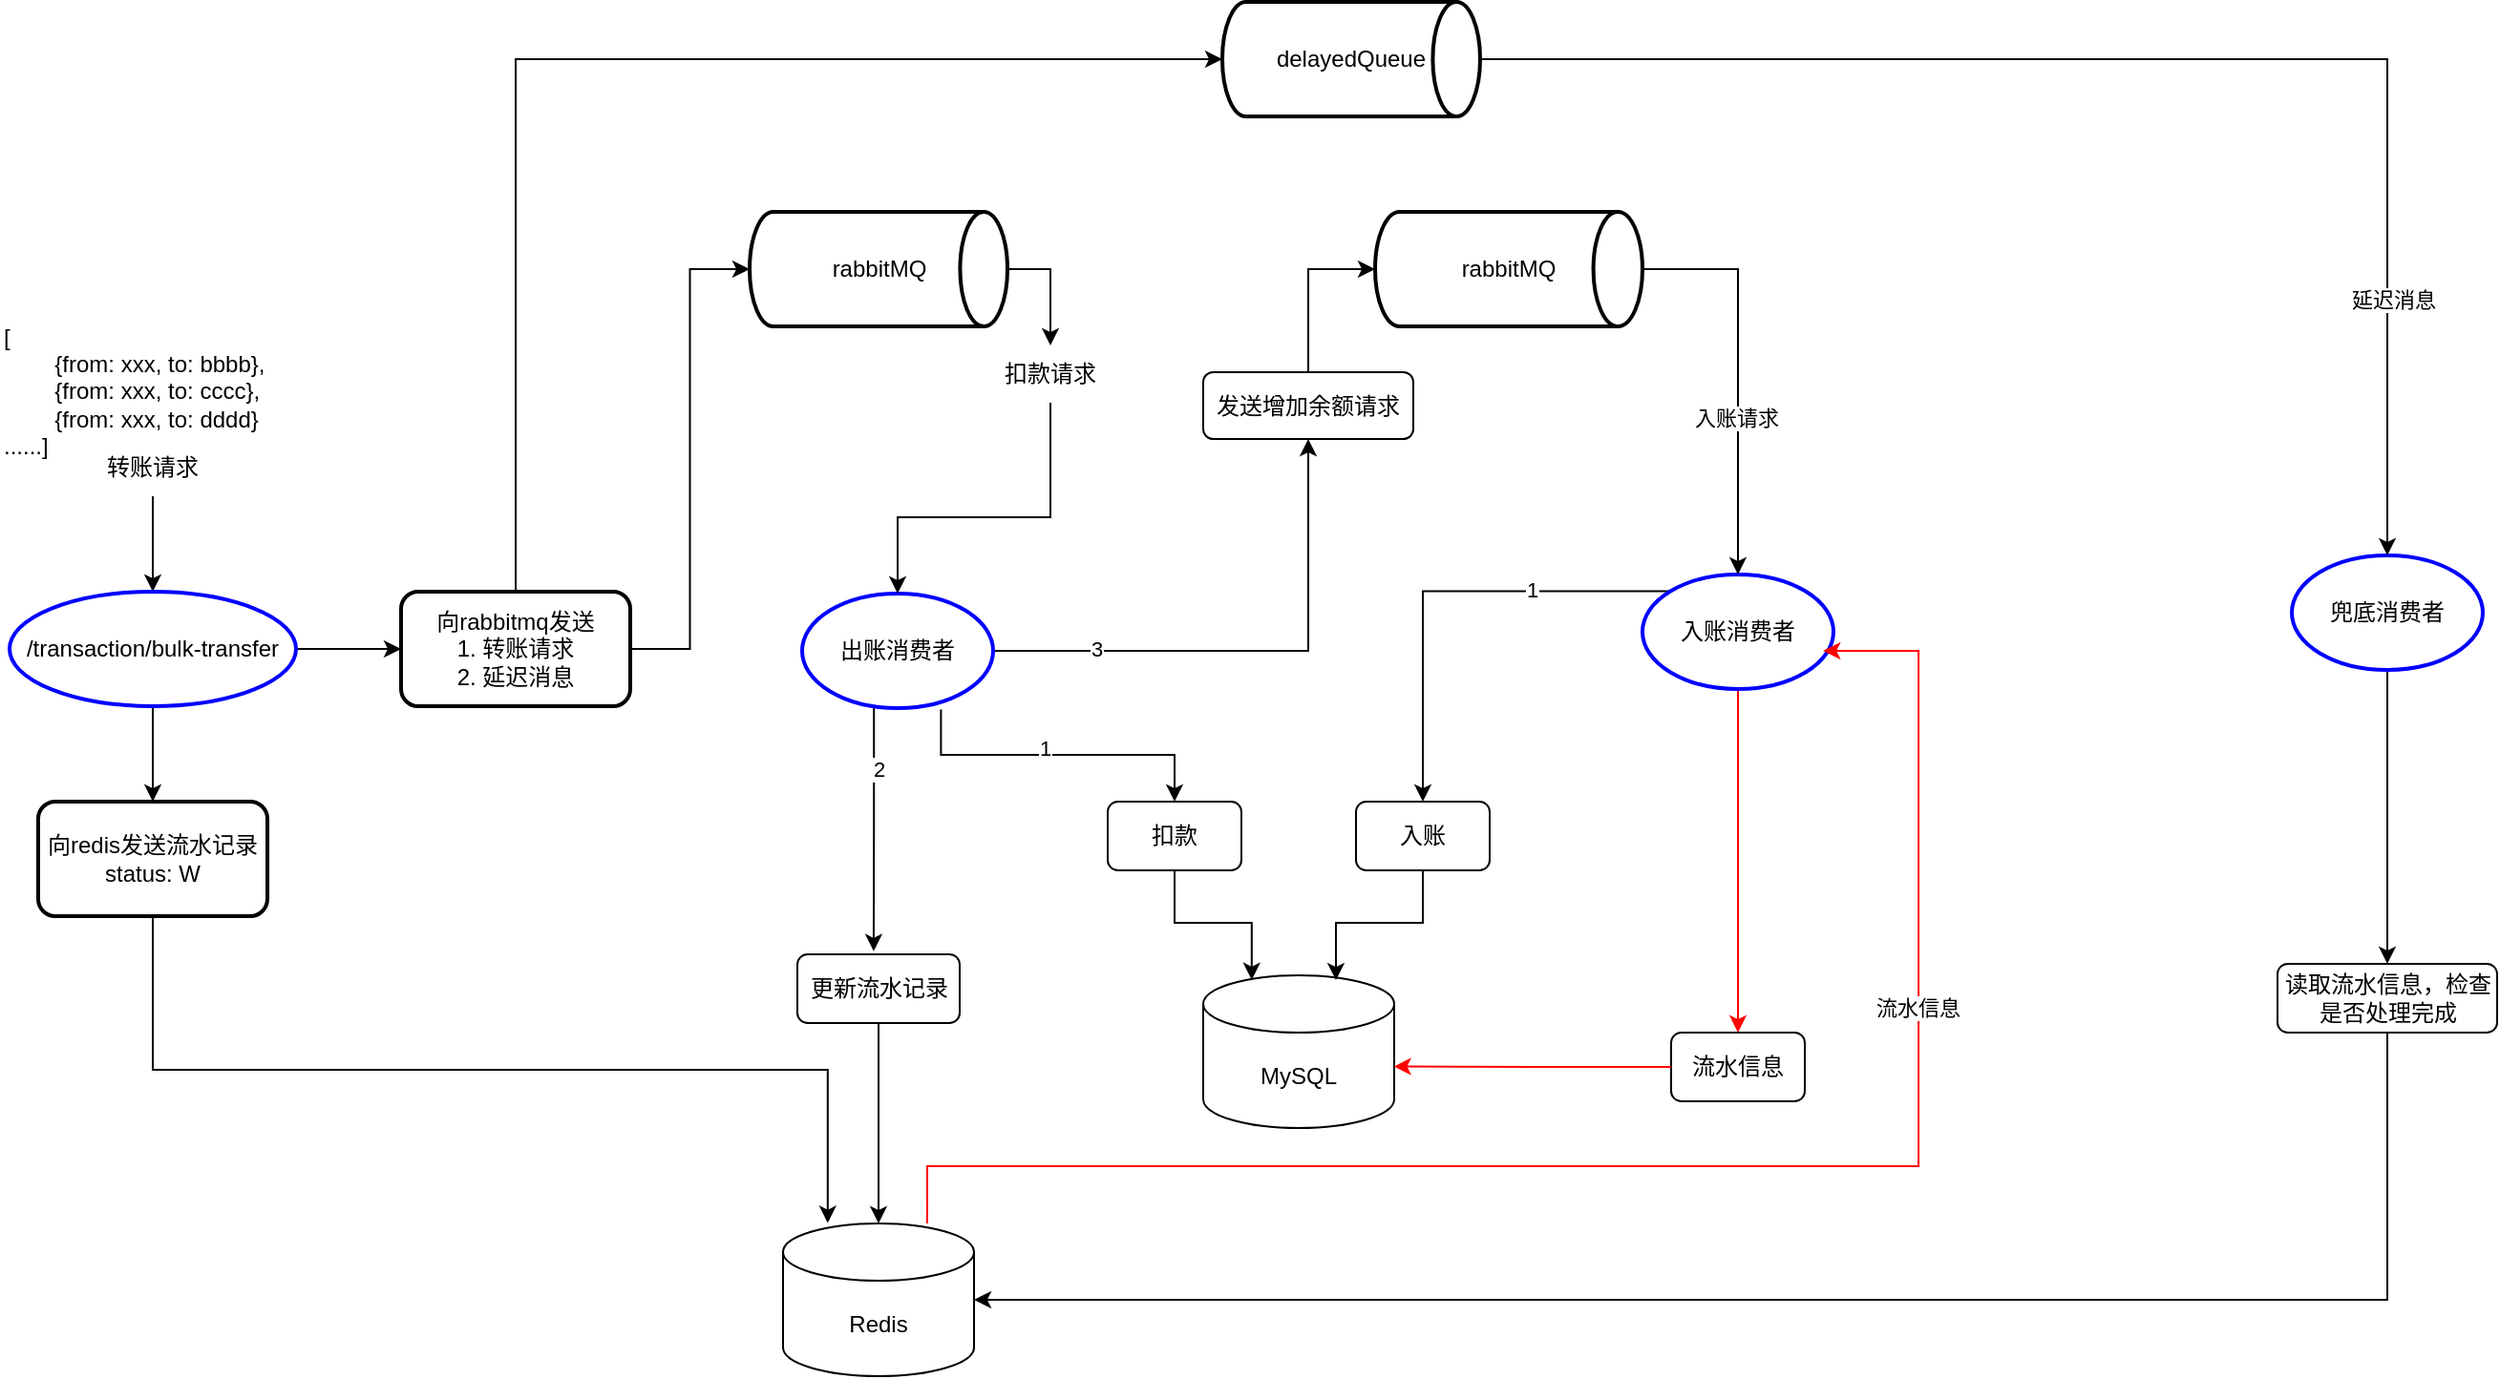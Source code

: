 <mxfile version="24.7.2" type="github">
  <diagram name="Page-1" id="KFpETsmeob7DNkhUx_Vb">
    <mxGraphModel dx="1191" dy="746" grid="1" gridSize="10" guides="1" tooltips="1" connect="1" arrows="1" fold="1" page="1" pageScale="1" pageWidth="827" pageHeight="583" math="0" shadow="0">
      <root>
        <mxCell id="0" />
        <mxCell id="1" parent="0" />
        <mxCell id="CUoP0-FQYcgNWuRPP1yM-7" value="&lt;div style=&quot;&quot;&gt;&lt;span style=&quot;background-color: initial;&quot;&gt;[&lt;/span&gt;&lt;/div&gt;&lt;div style=&quot;&quot;&gt;&lt;span style=&quot;background-color: initial;&quot;&gt;&lt;span style=&quot;white-space: pre;&quot;&gt;&#x9;&lt;/span&gt;{from: xxx, to: bbbb},&lt;/span&gt;&lt;/div&gt;&lt;div style=&quot;&quot;&gt;&lt;span style=&quot;background-color: initial;&quot;&gt;&lt;span style=&quot;white-space: pre;&quot;&gt;&#x9;&lt;/span&gt;{from: xxx, to: cccc},&lt;/span&gt;&lt;/div&gt;&lt;div style=&quot;&quot;&gt;&lt;span style=&quot;background-color: initial;&quot;&gt;&lt;span style=&quot;white-space: pre;&quot;&gt;&#x9;&lt;/span&gt;{from: xxx, to: dddd}&lt;/span&gt;&lt;/div&gt;&lt;div style=&quot;&quot;&gt;&lt;span style=&quot;background-color: initial;&quot;&gt;......&lt;/span&gt;&lt;span style=&quot;background-color: initial;&quot;&gt;]&lt;/span&gt;&lt;/div&gt;" style="text;html=1;align=left;verticalAlign=middle;whiteSpace=wrap;rounded=0;" vertex="1" parent="1">
          <mxGeometry x="90" y="349" width="170" height="30" as="geometry" />
        </mxCell>
        <mxCell id="CUoP0-FQYcgNWuRPP1yM-12" style="edgeStyle=orthogonalEdgeStyle;rounded=0;orthogonalLoop=1;jettySize=auto;html=1;exitX=0.5;exitY=1;exitDx=0;exitDy=0;entryX=0.5;entryY=0;entryDx=0;entryDy=0;entryPerimeter=0;" edge="1" parent="1" source="CUoP0-FQYcgNWuRPP1yM-9" target="CUoP0-FQYcgNWuRPP1yM-16">
          <mxGeometry relative="1" as="geometry">
            <mxPoint x="170" y="489" as="targetPoint" />
          </mxGeometry>
        </mxCell>
        <mxCell id="CUoP0-FQYcgNWuRPP1yM-9" value="转账请求" style="text;html=1;align=center;verticalAlign=middle;whiteSpace=wrap;rounded=0;" vertex="1" parent="1">
          <mxGeometry x="140" y="389" width="60" height="30" as="geometry" />
        </mxCell>
        <mxCell id="CUoP0-FQYcgNWuRPP1yM-18" value="" style="edgeStyle=orthogonalEdgeStyle;rounded=0;orthogonalLoop=1;jettySize=auto;html=1;" edge="1" parent="1" source="CUoP0-FQYcgNWuRPP1yM-16" target="CUoP0-FQYcgNWuRPP1yM-17">
          <mxGeometry relative="1" as="geometry" />
        </mxCell>
        <mxCell id="CUoP0-FQYcgNWuRPP1yM-22" value="" style="edgeStyle=orthogonalEdgeStyle;rounded=0;orthogonalLoop=1;jettySize=auto;html=1;" edge="1" parent="1" source="CUoP0-FQYcgNWuRPP1yM-16" target="CUoP0-FQYcgNWuRPP1yM-21">
          <mxGeometry relative="1" as="geometry" />
        </mxCell>
        <mxCell id="CUoP0-FQYcgNWuRPP1yM-16" value="/transaction/bulk-transfer" style="strokeWidth=2;html=1;shape=mxgraph.flowchart.start_1;whiteSpace=wrap;strokeColor=#0000FF;" vertex="1" parent="1">
          <mxGeometry x="95" y="469" width="150" height="60" as="geometry" />
        </mxCell>
        <mxCell id="CUoP0-FQYcgNWuRPP1yM-17" value="向redis发送流水记录&lt;div&gt;status: W&lt;/div&gt;" style="rounded=1;whiteSpace=wrap;html=1;strokeWidth=2;" vertex="1" parent="1">
          <mxGeometry x="110" y="579" width="120" height="60" as="geometry" />
        </mxCell>
        <mxCell id="CUoP0-FQYcgNWuRPP1yM-21" value="向rabbitmq发送&lt;br&gt;1. 转账请求&lt;br&gt;2. 延迟消息" style="rounded=1;whiteSpace=wrap;html=1;strokeWidth=2;" vertex="1" parent="1">
          <mxGeometry x="300" y="469" width="120" height="60" as="geometry" />
        </mxCell>
        <mxCell id="CUoP0-FQYcgNWuRPP1yM-23" value="Redis" style="shape=cylinder3;whiteSpace=wrap;html=1;boundedLbl=1;backgroundOutline=1;size=15;" vertex="1" parent="1">
          <mxGeometry x="500" y="800" width="100" height="80" as="geometry" />
        </mxCell>
        <mxCell id="CUoP0-FQYcgNWuRPP1yM-24" style="edgeStyle=orthogonalEdgeStyle;rounded=0;orthogonalLoop=1;jettySize=auto;html=1;exitX=0.5;exitY=1;exitDx=0;exitDy=0;entryX=0.234;entryY=-0.003;entryDx=0;entryDy=0;entryPerimeter=0;" edge="1" parent="1" source="CUoP0-FQYcgNWuRPP1yM-17" target="CUoP0-FQYcgNWuRPP1yM-23">
          <mxGeometry relative="1" as="geometry" />
        </mxCell>
        <mxCell id="CUoP0-FQYcgNWuRPP1yM-33" style="edgeStyle=orthogonalEdgeStyle;rounded=0;orthogonalLoop=1;jettySize=auto;html=1;exitX=1;exitY=0.5;exitDx=0;exitDy=0;exitPerimeter=0;entryX=0.5;entryY=0;entryDx=0;entryDy=0;" edge="1" parent="1" source="CUoP0-FQYcgNWuRPP1yM-25" target="CUoP0-FQYcgNWuRPP1yM-30">
          <mxGeometry relative="1" as="geometry" />
        </mxCell>
        <mxCell id="CUoP0-FQYcgNWuRPP1yM-25" value="rabbitMQ" style="strokeWidth=2;html=1;shape=mxgraph.flowchart.direct_data;whiteSpace=wrap;" vertex="1" parent="1">
          <mxGeometry x="482.5" y="270" width="135" height="60" as="geometry" />
        </mxCell>
        <mxCell id="CUoP0-FQYcgNWuRPP1yM-26" style="edgeStyle=orthogonalEdgeStyle;rounded=0;orthogonalLoop=1;jettySize=auto;html=1;exitX=1;exitY=0.5;exitDx=0;exitDy=0;entryX=0;entryY=0.5;entryDx=0;entryDy=0;entryPerimeter=0;" edge="1" parent="1" source="CUoP0-FQYcgNWuRPP1yM-21" target="CUoP0-FQYcgNWuRPP1yM-25">
          <mxGeometry relative="1" as="geometry" />
        </mxCell>
        <mxCell id="CUoP0-FQYcgNWuRPP1yM-38" style="edgeStyle=orthogonalEdgeStyle;rounded=0;orthogonalLoop=1;jettySize=auto;html=1;exitX=0.727;exitY=1.012;exitDx=0;exitDy=0;exitPerimeter=0;entryX=0.5;entryY=0;entryDx=0;entryDy=0;" edge="1" parent="1" source="CUoP0-FQYcgNWuRPP1yM-27" target="CUoP0-FQYcgNWuRPP1yM-37">
          <mxGeometry relative="1" as="geometry" />
        </mxCell>
        <mxCell id="CUoP0-FQYcgNWuRPP1yM-41" value="1" style="edgeLabel;html=1;align=center;verticalAlign=middle;resizable=0;points=[];" vertex="1" connectable="0" parent="CUoP0-FQYcgNWuRPP1yM-38">
          <mxGeometry x="-0.088" y="4" relative="1" as="geometry">
            <mxPoint as="offset" />
          </mxGeometry>
        </mxCell>
        <mxCell id="CUoP0-FQYcgNWuRPP1yM-44" style="edgeStyle=orthogonalEdgeStyle;rounded=0;orthogonalLoop=1;jettySize=auto;html=1;entryX=0.47;entryY=-0.045;entryDx=0;entryDy=0;exitX=0.376;exitY=0.993;exitDx=0;exitDy=0;exitPerimeter=0;entryPerimeter=0;" edge="1" parent="1" source="CUoP0-FQYcgNWuRPP1yM-27" target="CUoP0-FQYcgNWuRPP1yM-43">
          <mxGeometry relative="1" as="geometry">
            <mxPoint x="590" y="529" as="sourcePoint" />
          </mxGeometry>
        </mxCell>
        <mxCell id="CUoP0-FQYcgNWuRPP1yM-47" value="2" style="edgeLabel;html=1;align=center;verticalAlign=middle;resizable=0;points=[];" vertex="1" connectable="0" parent="CUoP0-FQYcgNWuRPP1yM-44">
          <mxGeometry x="-0.214" y="1" relative="1" as="geometry">
            <mxPoint x="1" y="-18" as="offset" />
          </mxGeometry>
        </mxCell>
        <mxCell id="CUoP0-FQYcgNWuRPP1yM-52" style="edgeStyle=orthogonalEdgeStyle;rounded=0;orthogonalLoop=1;jettySize=auto;html=1;exitX=1;exitY=0.5;exitDx=0;exitDy=0;exitPerimeter=0;entryX=0.5;entryY=1;entryDx=0;entryDy=0;" edge="1" parent="1" source="CUoP0-FQYcgNWuRPP1yM-27" target="CUoP0-FQYcgNWuRPP1yM-51">
          <mxGeometry relative="1" as="geometry" />
        </mxCell>
        <mxCell id="CUoP0-FQYcgNWuRPP1yM-54" value="3" style="edgeLabel;html=1;align=center;verticalAlign=middle;resizable=0;points=[];" vertex="1" connectable="0" parent="CUoP0-FQYcgNWuRPP1yM-52">
          <mxGeometry x="-0.607" y="1" relative="1" as="geometry">
            <mxPoint as="offset" />
          </mxGeometry>
        </mxCell>
        <mxCell id="CUoP0-FQYcgNWuRPP1yM-27" value="出账消费者" style="strokeWidth=2;html=1;shape=mxgraph.flowchart.start_1;whiteSpace=wrap;strokeColor=#0000FF;" vertex="1" parent="1">
          <mxGeometry x="510" y="470" width="100" height="60" as="geometry" />
        </mxCell>
        <mxCell id="CUoP0-FQYcgNWuRPP1yM-30" value="扣款请求" style="text;html=1;align=center;verticalAlign=middle;whiteSpace=wrap;rounded=0;" vertex="1" parent="1">
          <mxGeometry x="610" y="340" width="60" height="30" as="geometry" />
        </mxCell>
        <mxCell id="CUoP0-FQYcgNWuRPP1yM-34" style="edgeStyle=orthogonalEdgeStyle;rounded=0;orthogonalLoop=1;jettySize=auto;html=1;exitX=0.5;exitY=1;exitDx=0;exitDy=0;entryX=0.5;entryY=0;entryDx=0;entryDy=0;entryPerimeter=0;" edge="1" parent="1" source="CUoP0-FQYcgNWuRPP1yM-30" target="CUoP0-FQYcgNWuRPP1yM-27">
          <mxGeometry relative="1" as="geometry">
            <mxPoint x="590" y="459" as="targetPoint" />
            <Array as="points">
              <mxPoint x="640" y="430" />
              <mxPoint x="560" y="430" />
            </Array>
          </mxGeometry>
        </mxCell>
        <mxCell id="CUoP0-FQYcgNWuRPP1yM-35" value="MySQL" style="shape=cylinder3;whiteSpace=wrap;html=1;boundedLbl=1;backgroundOutline=1;size=15;" vertex="1" parent="1">
          <mxGeometry x="720" y="670" width="100" height="80" as="geometry" />
        </mxCell>
        <mxCell id="CUoP0-FQYcgNWuRPP1yM-37" value="扣款" style="rounded=1;whiteSpace=wrap;html=1;" vertex="1" parent="1">
          <mxGeometry x="670" y="579" width="70" height="36" as="geometry" />
        </mxCell>
        <mxCell id="CUoP0-FQYcgNWuRPP1yM-39" style="edgeStyle=orthogonalEdgeStyle;rounded=0;orthogonalLoop=1;jettySize=auto;html=1;exitX=0.5;exitY=1;exitDx=0;exitDy=0;entryX=0.254;entryY=0.03;entryDx=0;entryDy=0;entryPerimeter=0;" edge="1" parent="1" source="CUoP0-FQYcgNWuRPP1yM-37" target="CUoP0-FQYcgNWuRPP1yM-35">
          <mxGeometry relative="1" as="geometry" />
        </mxCell>
        <mxCell id="CUoP0-FQYcgNWuRPP1yM-43" value="更新流水记录" style="rounded=1;whiteSpace=wrap;html=1;" vertex="1" parent="1">
          <mxGeometry x="507.5" y="659" width="85" height="36" as="geometry" />
        </mxCell>
        <mxCell id="CUoP0-FQYcgNWuRPP1yM-45" style="edgeStyle=orthogonalEdgeStyle;rounded=0;orthogonalLoop=1;jettySize=auto;html=1;exitX=0.5;exitY=1;exitDx=0;exitDy=0;entryX=0.5;entryY=0;entryDx=0;entryDy=0;entryPerimeter=0;" edge="1" parent="1" source="CUoP0-FQYcgNWuRPP1yM-43" target="CUoP0-FQYcgNWuRPP1yM-23">
          <mxGeometry relative="1" as="geometry" />
        </mxCell>
        <mxCell id="CUoP0-FQYcgNWuRPP1yM-48" value="rabbitMQ" style="strokeWidth=2;html=1;shape=mxgraph.flowchart.direct_data;whiteSpace=wrap;" vertex="1" parent="1">
          <mxGeometry x="810" y="270" width="140" height="60" as="geometry" />
        </mxCell>
        <mxCell id="CUoP0-FQYcgNWuRPP1yM-51" value="发送增加余额请求" style="rounded=1;whiteSpace=wrap;html=1;" vertex="1" parent="1">
          <mxGeometry x="720" y="354" width="110" height="35" as="geometry" />
        </mxCell>
        <mxCell id="CUoP0-FQYcgNWuRPP1yM-53" style="edgeStyle=orthogonalEdgeStyle;rounded=0;orthogonalLoop=1;jettySize=auto;html=1;exitX=0.5;exitY=0;exitDx=0;exitDy=0;entryX=0;entryY=0.5;entryDx=0;entryDy=0;entryPerimeter=0;" edge="1" parent="1" source="CUoP0-FQYcgNWuRPP1yM-51" target="CUoP0-FQYcgNWuRPP1yM-48">
          <mxGeometry relative="1" as="geometry" />
        </mxCell>
        <mxCell id="CUoP0-FQYcgNWuRPP1yM-55" value="delayedQueue" style="strokeWidth=2;html=1;shape=mxgraph.flowchart.direct_data;whiteSpace=wrap;" vertex="1" parent="1">
          <mxGeometry x="730" y="160" width="135" height="60" as="geometry" />
        </mxCell>
        <mxCell id="CUoP0-FQYcgNWuRPP1yM-56" style="edgeStyle=orthogonalEdgeStyle;rounded=0;orthogonalLoop=1;jettySize=auto;html=1;exitX=0.5;exitY=0;exitDx=0;exitDy=0;entryX=0;entryY=0.5;entryDx=0;entryDy=0;entryPerimeter=0;" edge="1" parent="1" source="CUoP0-FQYcgNWuRPP1yM-21" target="CUoP0-FQYcgNWuRPP1yM-55">
          <mxGeometry relative="1" as="geometry" />
        </mxCell>
        <mxCell id="CUoP0-FQYcgNWuRPP1yM-76" style="edgeStyle=orthogonalEdgeStyle;rounded=0;orthogonalLoop=1;jettySize=auto;html=1;exitX=0.145;exitY=0.145;exitDx=0;exitDy=0;exitPerimeter=0;entryX=0.5;entryY=0;entryDx=0;entryDy=0;" edge="1" parent="1" source="CUoP0-FQYcgNWuRPP1yM-57" target="CUoP0-FQYcgNWuRPP1yM-60">
          <mxGeometry relative="1" as="geometry" />
        </mxCell>
        <mxCell id="CUoP0-FQYcgNWuRPP1yM-77" value="1" style="edgeLabel;html=1;align=center;verticalAlign=middle;resizable=0;points=[];" vertex="1" connectable="0" parent="CUoP0-FQYcgNWuRPP1yM-76">
          <mxGeometry x="-0.395" y="-1" relative="1" as="geometry">
            <mxPoint as="offset" />
          </mxGeometry>
        </mxCell>
        <mxCell id="CUoP0-FQYcgNWuRPP1yM-80" style="edgeStyle=orthogonalEdgeStyle;rounded=0;orthogonalLoop=1;jettySize=auto;html=1;exitX=0.5;exitY=1;exitDx=0;exitDy=0;exitPerimeter=0;entryX=0.5;entryY=0;entryDx=0;entryDy=0;strokeColor=#FF0000;" edge="1" parent="1" source="CUoP0-FQYcgNWuRPP1yM-57" target="CUoP0-FQYcgNWuRPP1yM-79">
          <mxGeometry relative="1" as="geometry" />
        </mxCell>
        <mxCell id="CUoP0-FQYcgNWuRPP1yM-57" value="入账消费者" style="strokeWidth=2;html=1;shape=mxgraph.flowchart.start_1;whiteSpace=wrap;strokeColor=#0000FF;" vertex="1" parent="1">
          <mxGeometry x="950" y="460" width="100" height="60" as="geometry" />
        </mxCell>
        <mxCell id="CUoP0-FQYcgNWuRPP1yM-58" style="edgeStyle=orthogonalEdgeStyle;rounded=0;orthogonalLoop=1;jettySize=auto;html=1;exitX=1;exitY=0.5;exitDx=0;exitDy=0;exitPerimeter=0;entryX=0.5;entryY=0;entryDx=0;entryDy=0;entryPerimeter=0;" edge="1" parent="1" source="CUoP0-FQYcgNWuRPP1yM-48" target="CUoP0-FQYcgNWuRPP1yM-57">
          <mxGeometry relative="1" as="geometry" />
        </mxCell>
        <mxCell id="CUoP0-FQYcgNWuRPP1yM-70" value="入账请求" style="edgeLabel;html=1;align=center;verticalAlign=middle;resizable=0;points=[];" vertex="1" connectable="0" parent="CUoP0-FQYcgNWuRPP1yM-58">
          <mxGeometry x="0.219" y="-1" relative="1" as="geometry">
            <mxPoint as="offset" />
          </mxGeometry>
        </mxCell>
        <mxCell id="CUoP0-FQYcgNWuRPP1yM-60" value="入账" style="rounded=1;whiteSpace=wrap;html=1;" vertex="1" parent="1">
          <mxGeometry x="800" y="579" width="70" height="36" as="geometry" />
        </mxCell>
        <mxCell id="CUoP0-FQYcgNWuRPP1yM-62" style="edgeStyle=orthogonalEdgeStyle;rounded=0;orthogonalLoop=1;jettySize=auto;html=1;exitX=0.5;exitY=1;exitDx=0;exitDy=0;entryX=0.695;entryY=0.032;entryDx=0;entryDy=0;entryPerimeter=0;" edge="1" parent="1" source="CUoP0-FQYcgNWuRPP1yM-60" target="CUoP0-FQYcgNWuRPP1yM-35">
          <mxGeometry relative="1" as="geometry" />
        </mxCell>
        <mxCell id="CUoP0-FQYcgNWuRPP1yM-72" style="edgeStyle=orthogonalEdgeStyle;rounded=0;orthogonalLoop=1;jettySize=auto;html=1;strokeColor=#FF0000;exitX=0.709;exitY=0;exitDx=0;exitDy=0;exitPerimeter=0;" edge="1" parent="1">
          <mxGeometry relative="1" as="geometry">
            <mxPoint x="575.45" y="800" as="sourcePoint" />
            <mxPoint x="1044.55" y="500" as="targetPoint" />
            <Array as="points">
              <mxPoint x="575.55" y="770" />
              <mxPoint x="1094.55" y="770" />
              <mxPoint x="1094.55" y="500" />
              <mxPoint x="1044.55" y="500" />
            </Array>
          </mxGeometry>
        </mxCell>
        <mxCell id="CUoP0-FQYcgNWuRPP1yM-73" value="流水信息" style="edgeLabel;html=1;align=center;verticalAlign=middle;resizable=0;points=[];" vertex="1" connectable="0" parent="CUoP0-FQYcgNWuRPP1yM-72">
          <mxGeometry x="0.456" y="1" relative="1" as="geometry">
            <mxPoint as="offset" />
          </mxGeometry>
        </mxCell>
        <mxCell id="CUoP0-FQYcgNWuRPP1yM-79" value="流水信息" style="rounded=1;whiteSpace=wrap;html=1;" vertex="1" parent="1">
          <mxGeometry x="965" y="700" width="70" height="36" as="geometry" />
        </mxCell>
        <mxCell id="CUoP0-FQYcgNWuRPP1yM-81" style="edgeStyle=orthogonalEdgeStyle;rounded=0;orthogonalLoop=1;jettySize=auto;html=1;exitX=0;exitY=0.5;exitDx=0;exitDy=0;entryX=0.998;entryY=0.597;entryDx=0;entryDy=0;entryPerimeter=0;strokeColor=#FF0000;" edge="1" parent="1" source="CUoP0-FQYcgNWuRPP1yM-79" target="CUoP0-FQYcgNWuRPP1yM-35">
          <mxGeometry relative="1" as="geometry" />
        </mxCell>
        <mxCell id="CUoP0-FQYcgNWuRPP1yM-89" style="edgeStyle=orthogonalEdgeStyle;rounded=0;orthogonalLoop=1;jettySize=auto;html=1;exitX=0.5;exitY=1;exitDx=0;exitDy=0;exitPerimeter=0;entryX=0.5;entryY=0;entryDx=0;entryDy=0;" edge="1" parent="1" source="CUoP0-FQYcgNWuRPP1yM-83" target="CUoP0-FQYcgNWuRPP1yM-88">
          <mxGeometry relative="1" as="geometry" />
        </mxCell>
        <mxCell id="CUoP0-FQYcgNWuRPP1yM-83" value="兜底消费者" style="strokeWidth=2;html=1;shape=mxgraph.flowchart.start_1;whiteSpace=wrap;strokeColor=#0000FF;" vertex="1" parent="1">
          <mxGeometry x="1290" y="450" width="100" height="60" as="geometry" />
        </mxCell>
        <mxCell id="CUoP0-FQYcgNWuRPP1yM-84" style="edgeStyle=orthogonalEdgeStyle;rounded=0;orthogonalLoop=1;jettySize=auto;html=1;exitX=1;exitY=0.5;exitDx=0;exitDy=0;exitPerimeter=0;entryX=0.5;entryY=0;entryDx=0;entryDy=0;entryPerimeter=0;" edge="1" parent="1" source="CUoP0-FQYcgNWuRPP1yM-55" target="CUoP0-FQYcgNWuRPP1yM-83">
          <mxGeometry relative="1" as="geometry" />
        </mxCell>
        <mxCell id="CUoP0-FQYcgNWuRPP1yM-85" value="延迟消息" style="edgeLabel;html=1;align=center;verticalAlign=middle;resizable=0;points=[];" vertex="1" connectable="0" parent="CUoP0-FQYcgNWuRPP1yM-84">
          <mxGeometry x="0.634" y="3" relative="1" as="geometry">
            <mxPoint as="offset" />
          </mxGeometry>
        </mxCell>
        <mxCell id="CUoP0-FQYcgNWuRPP1yM-88" value="读取流水信息，检查是否处理完成" style="rounded=1;whiteSpace=wrap;html=1;" vertex="1" parent="1">
          <mxGeometry x="1282.5" y="664" width="115" height="36" as="geometry" />
        </mxCell>
        <mxCell id="CUoP0-FQYcgNWuRPP1yM-90" style="edgeStyle=orthogonalEdgeStyle;rounded=0;orthogonalLoop=1;jettySize=auto;html=1;exitX=0.5;exitY=1;exitDx=0;exitDy=0;entryX=1;entryY=0.5;entryDx=0;entryDy=0;entryPerimeter=0;" edge="1" parent="1" source="CUoP0-FQYcgNWuRPP1yM-88" target="CUoP0-FQYcgNWuRPP1yM-23">
          <mxGeometry relative="1" as="geometry" />
        </mxCell>
      </root>
    </mxGraphModel>
  </diagram>
</mxfile>
